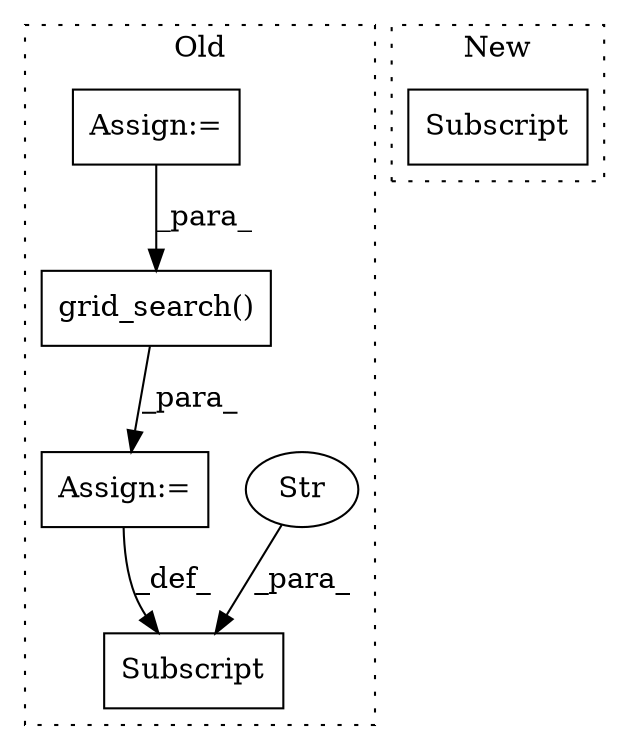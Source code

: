 digraph G {
subgraph cluster0 {
1 [label="grid_search()" a="75" s="2964,2992" l="17,1" shape="box"];
3 [label="Subscript" a="63" s="2938,0" l="23,0" shape="box"];
4 [label="Str" a="66" s="2949" l="11" shape="ellipse"];
5 [label="Assign:=" a="68" s="2805" l="3" shape="box"];
6 [label="Assign:=" a="68" s="2961" l="3" shape="box"];
label = "Old";
style="dotted";
}
subgraph cluster1 {
2 [label="Subscript" a="63" s="4480,0" l="21,0" shape="box"];
label = "New";
style="dotted";
}
1 -> 6 [label="_para_"];
4 -> 3 [label="_para_"];
5 -> 1 [label="_para_"];
6 -> 3 [label="_def_"];
}